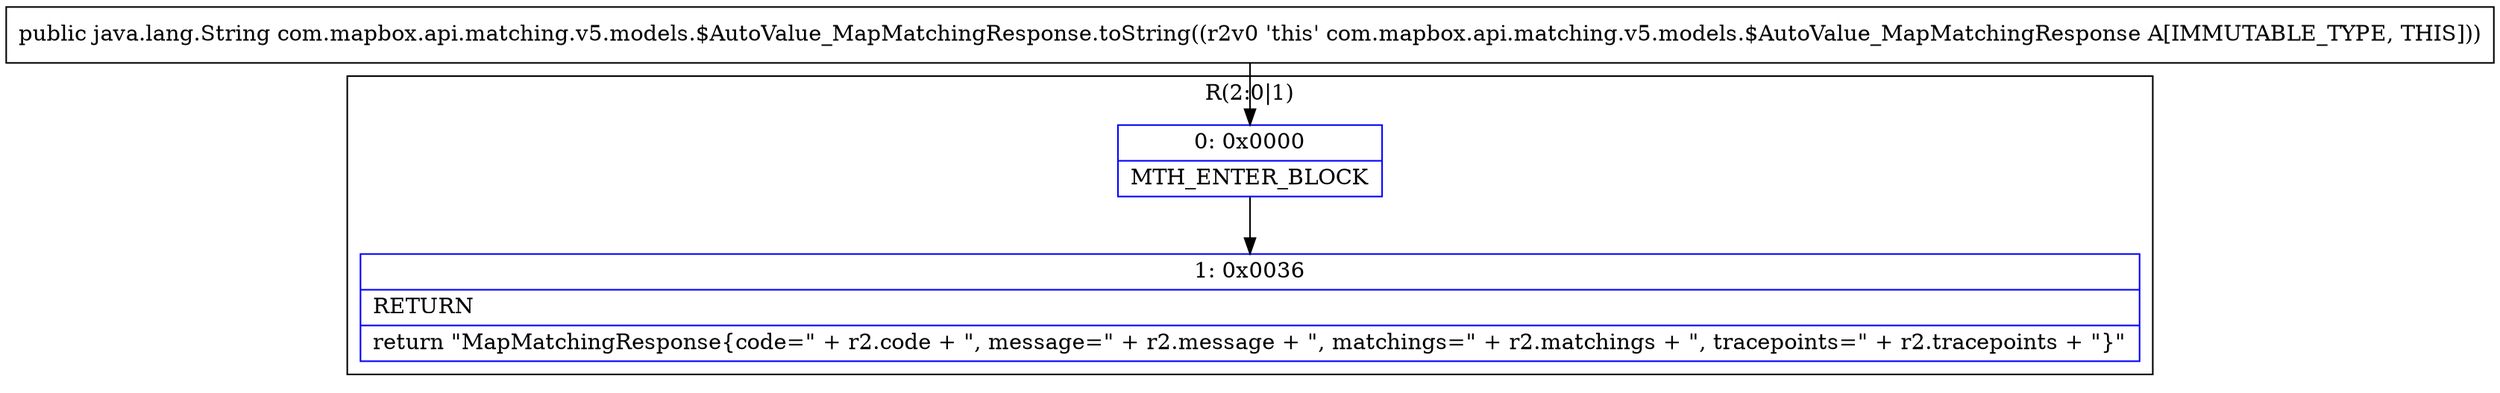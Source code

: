 digraph "CFG forcom.mapbox.api.matching.v5.models.$AutoValue_MapMatchingResponse.toString()Ljava\/lang\/String;" {
subgraph cluster_Region_1029825412 {
label = "R(2:0|1)";
node [shape=record,color=blue];
Node_0 [shape=record,label="{0\:\ 0x0000|MTH_ENTER_BLOCK\l}"];
Node_1 [shape=record,label="{1\:\ 0x0036|RETURN\l|return \"MapMatchingResponse\{code=\" + r2.code + \", message=\" + r2.message + \", matchings=\" + r2.matchings + \", tracepoints=\" + r2.tracepoints + \"\}\"\l}"];
}
MethodNode[shape=record,label="{public java.lang.String com.mapbox.api.matching.v5.models.$AutoValue_MapMatchingResponse.toString((r2v0 'this' com.mapbox.api.matching.v5.models.$AutoValue_MapMatchingResponse A[IMMUTABLE_TYPE, THIS])) }"];
MethodNode -> Node_0;
Node_0 -> Node_1;
}

